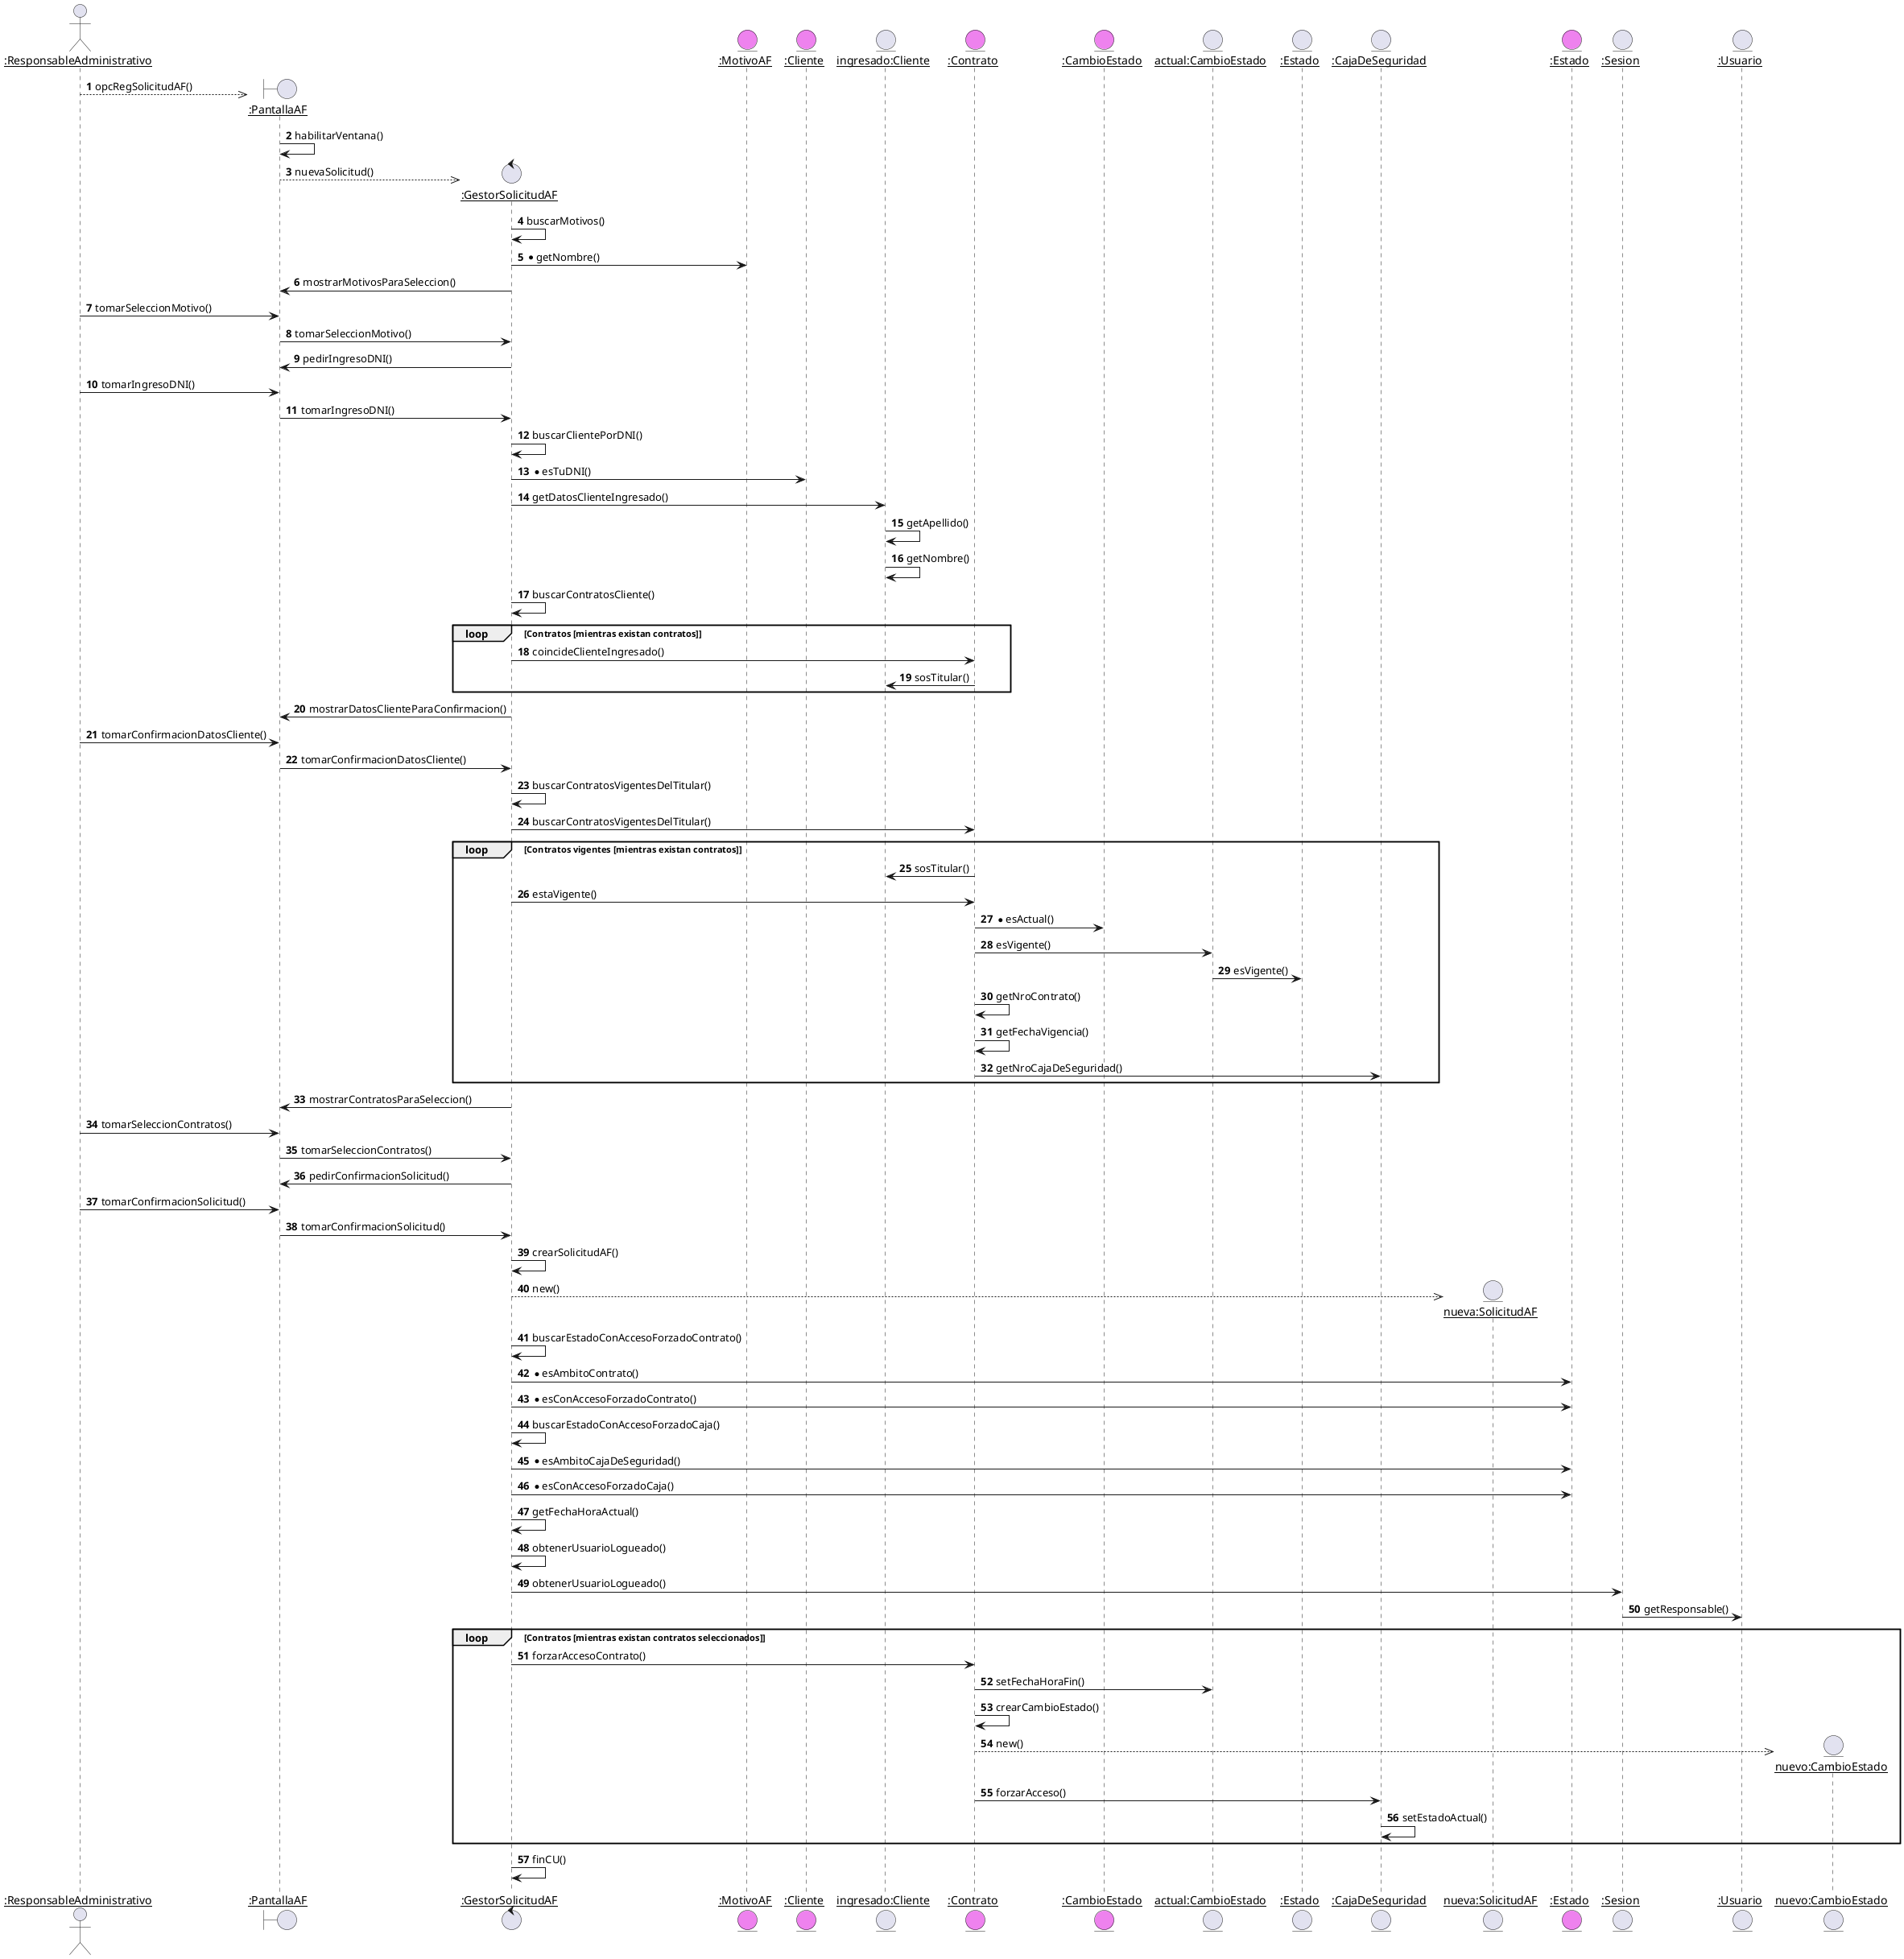@startuml
autonumber 

actor "__:ResponsableAdministrativo__" as RA 
boundary "__:PantallaAF__" as Pantalla 
control "__:GestorSolicitudAF__" as Gestor 

RA-->>Pantalla**: opcRegSolicitudAF()
Pantalla -> Pantalla: habilitarVentana()
Pantalla -->> Gestor**:nuevaSolicitud()

entity "__:MotivoAF__" as Motivos #violet 
Gestor -> Gestor: buscarMotivos()
Gestor -> Motivos: *getNombre()

Gestor -> Pantalla: mostrarMotivosParaSeleccion()
RA->Pantalla: tomarSeleccionMotivo()
Pantalla-> Gestor: tomarSeleccionMotivo()

Gestor -> Pantalla: pedirIngresoDNI()
RA->Pantalla: tomarIngresoDNI()
Pantalla -> Gestor: tomarIngresoDNI()

entity "__:Cliente__" as Clientes #violet 
Gestor -> Gestor: buscarClientePorDNI()
Gestor -> Clientes: *esTuDNI()
entity "__ingresado:Cliente__" as Cliente 
Gestor -> Cliente: getDatosClienteIngresado()
Cliente -> Cliente: getApellido()
Cliente -> Cliente: getNombre()

entity "__:Contrato__" as Contratos #violet
Gestor -> Gestor: buscarContratosCliente()
loop Contratos [mientras existan contratos]
    Gestor -> Contratos: coincideClienteIngresado()
    Contratos -> Cliente: sosTitular()
end

Gestor -> Pantalla: mostrarDatosClienteParaConfirmacion()
RA -> Pantalla: tomarConfirmacionDatosCliente()
Pantalla -> Gestor: tomarConfirmacionDatosCliente()

entity "__:CambioEstado__" as CE #violet 
entity "__actual:CambioEstado__" as actualCE 
entity "__:Estado__" as E 

entity "__:CajaDeSeguridad__" as CajaDeSeguridad 
Gestor -> Gestor: buscarContratosVigentesDelTitular()
Gestor -> Contratos: buscarContratosVigentesDelTitular()
loop Contratos vigentes [mientras existan contratos]
    Contratos -> Cliente: sosTitular()
    Gestor -> Contratos: estaVigente()
    Contratos -> CE: *esActual()
    Contratos -> actualCE: esVigente()
    actualCE -> E: esVigente()

    Contratos -> Contratos: getNroContrato()
    Contratos -> Contratos: getFechaVigencia()
    Contratos -> CajaDeSeguridad: getNroCajaDeSeguridad()

end
Gestor -> Pantalla: mostrarContratosParaSeleccion()
RA-> Pantalla: tomarSeleccionContratos()
Pantalla -> Gestor: tomarSeleccionContratos()

Gestor -> Pantalla: pedirConfirmacionSolicitud()
RA->Pantalla: tomarConfirmacionSolicitud()
Pantalla-> Gestor: tomarConfirmacionSolicitud()

Gestor -> Gestor: crearSolicitudAF()
entity "__nueva:SolicitudAF__" as Solicitud
Gestor -->> Solicitud**: new()

entity "__:Estado__" as Estados #violet 
Gestor -> Gestor: buscarEstadoConAccesoForzadoContrato()
Gestor -> Estados: *esAmbitoContrato()
Gestor -> Estados: *esConAccesoForzadoContrato()

Gestor -> Gestor: buscarEstadoConAccesoForzadoCaja()
Gestor -> Estados: *esAmbitoCajaDeSeguridad()
Gestor -> Estados: *esConAccesoForzadoCaja()

Gestor -> Gestor: getFechaHoraActual()

Gestor -> Gestor: obtenerUsuarioLogueado()
entity "__:Sesion__" as Sesion 
entity "__:Usuario__" as Usuario 
Gestor -> Sesion: obtenerUsuarioLogueado()
Sesion -> Usuario: getResponsable()
entity "__nuevo:CambioEstado__" as newCE 
loop Contratos [mientras existan contratos seleccionados]

    Gestor -> Contratos: forzarAccesoContrato()
    Contratos -> actualCE: setFechaHoraFin()
    Contratos -> Contratos: crearCambioEstado()
    Contratos -->> newCE**: new()
    Contratos -> CajaDeSeguridad: forzarAcceso()
    CajaDeSeguridad -> CajaDeSeguridad: setEstadoActual()

end

Gestor -> Gestor: finCU()
@enduml